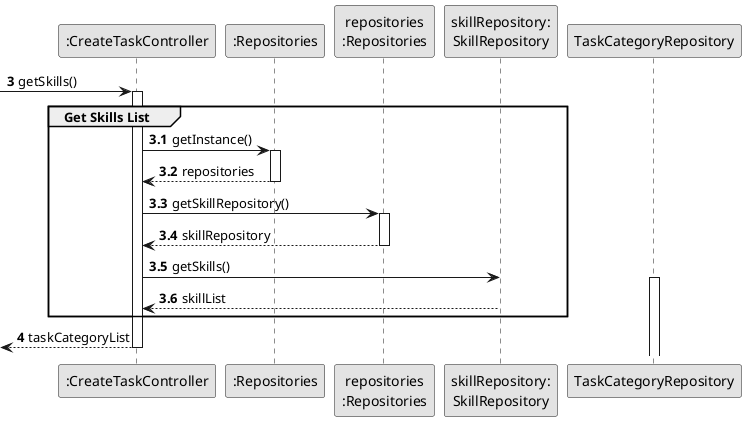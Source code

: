 @startuml
skinparam monochrome true
skinparam packageStyle rectangle
skinparam shadowing false

autonumber

'hide footbox

participant ":CreateTaskController" as CTRL
participant ":Repositories" as RepositorySingleton
participant "repositories\n:Repositories" as PLAT
participant "skillRepository:\nSkillRepository" as SkillRepository

autonumber 3

 -> CTRL : getSkills()
autonumber 3.1
activate CTRL
    group Get Skills List


            CTRL -> RepositorySingleton : getInstance()
            activate RepositorySingleton

                RepositorySingleton --> CTRL: repositories
            deactivate RepositorySingleton

            CTRL -> PLAT : getSkillRepository()
            activate PLAT

                PLAT --> CTRL: skillRepository
            deactivate PLAT

            CTRL -> SkillRepository : getSkills()
            activate TaskCategoryRepository

                SkillRepository --> CTRL : skillList
            deactivate SkillRepository


    end
    autonumber 4
    <-- CTRL  : taskCategoryList
deactivate CTRL


@enduml